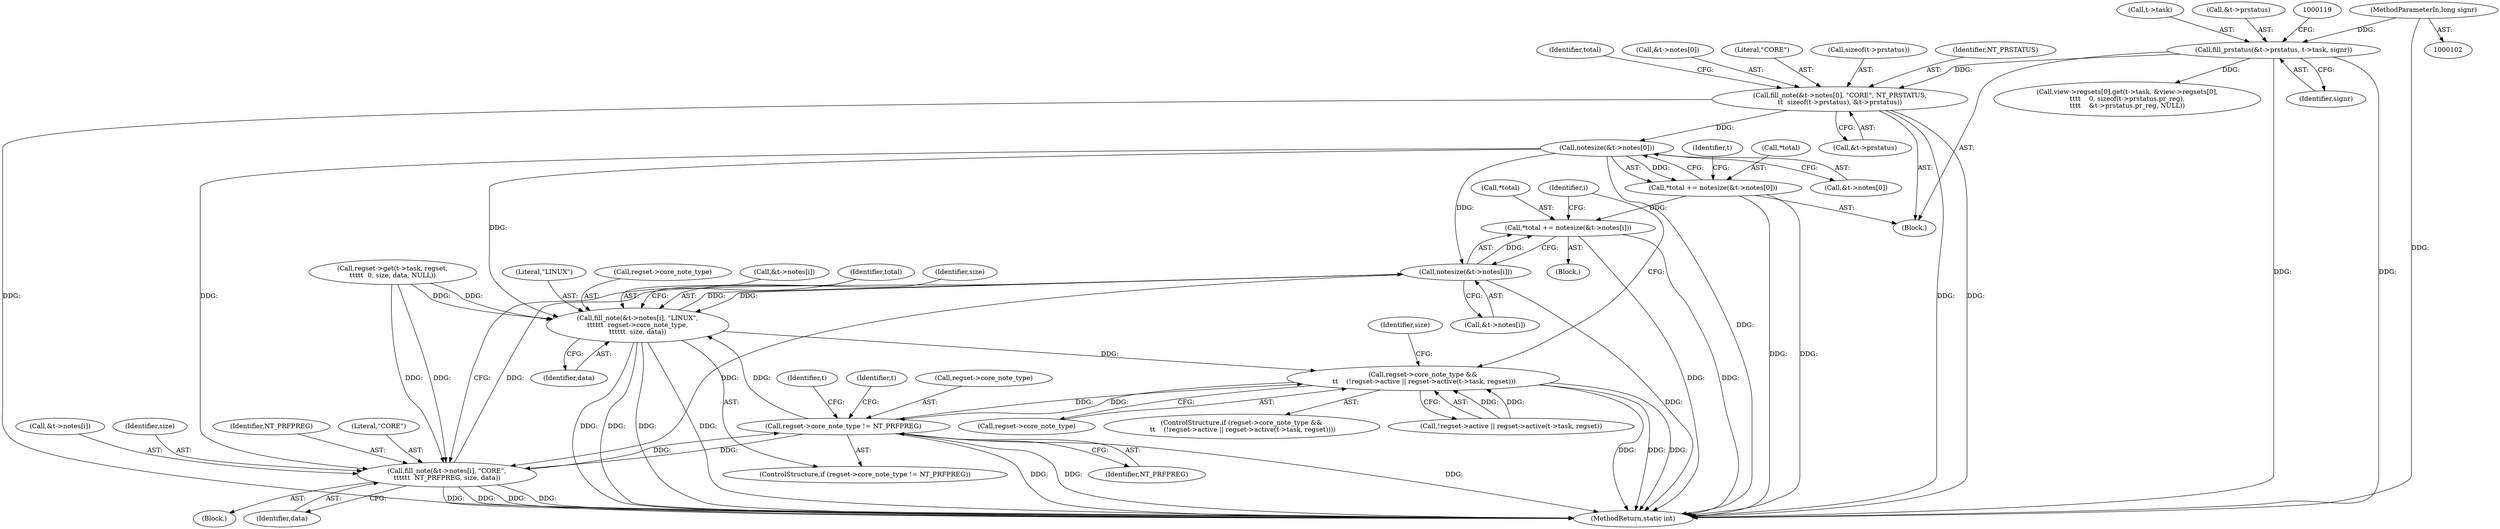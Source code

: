 digraph "1_linux_c8e252586f8d5de906385d8cf6385fee289a825e@pointer" {
"1000144" [label="(Call,fill_note(&t->notes[0], \"CORE\", NT_PRSTATUS,\n\t\t  sizeof(t->prstatus), &t->prstatus))"];
"1000109" [label="(Call,fill_prstatus(&t->prstatus, t->task, signr))"];
"1000105" [label="(MethodParameterIn,long signr)"];
"1000164" [label="(Call,notesize(&t->notes[0]))"];
"1000161" [label="(Call,*total += notesize(&t->notes[0]))"];
"1000303" [label="(Call,*total += notesize(&t->notes[i]))"];
"1000270" [label="(Call,fill_note(&t->notes[i], \"LINUX\",\n\t\t\t\t\t\t  regset->core_note_type,\n\t\t\t\t\t\t  size, data))"];
"1000208" [label="(Call,regset->core_note_type &&\n \t\t    (!regset->active || regset->active(t->task, regset)))"];
"1000265" [label="(Call,regset->core_note_type != NT_PRFPREG)"];
"1000292" [label="(Call,fill_note(&t->notes[i], \"CORE\",\n\t\t\t\t\t\t  NT_PRFPREG, size, data))"];
"1000306" [label="(Call,notesize(&t->notes[i]))"];
"1000120" [label="(Call,view->regsets[0].get(t->task, &view->regsets[0],\n\t\t\t\t    0, sizeof(t->prstatus.pr_reg),\n\t\t\t\t    &t->prstatus.pr_reg, NULL))"];
"1000109" [label="(Call,fill_prstatus(&t->prstatus, t->task, signr))"];
"1000288" [label="(Identifier,t)"];
"1000265" [label="(Call,regset->core_note_type != NT_PRFPREG)"];
"1000307" [label="(Call,&t->notes[i])"];
"1000305" [label="(Identifier,total)"];
"1000151" [label="(Literal,\"CORE\")"];
"1000162" [label="(Call,*total)"];
"1000153" [label="(Call,sizeof(t->prstatus))"];
"1000303" [label="(Call,*total += notesize(&t->notes[i]))"];
"1000248" [label="(Call,regset->get(t->task, regset,\n\t\t\t\t\t  0, size, data, NULL))"];
"1000277" [label="(Literal,\"LINUX\")"];
"1000306" [label="(Call,notesize(&t->notes[i]))"];
"1000165" [label="(Call,&t->notes[0])"];
"1000164" [label="(Call,notesize(&t->notes[0]))"];
"1000208" [label="(Call,regset->core_note_type &&\n \t\t    (!regset->active || regset->active(t->task, regset)))"];
"1000152" [label="(Identifier,NT_PRSTATUS)"];
"1000302" [label="(Identifier,data)"];
"1000269" [label="(Identifier,NT_PRFPREG)"];
"1000300" [label="(Identifier,NT_PRFPREG)"];
"1000304" [label="(Call,*total)"];
"1000157" [label="(Call,&t->prstatus)"];
"1000282" [label="(Identifier,data)"];
"1000212" [label="(Call,!regset->active || regset->active(t->task, regset))"];
"1000292" [label="(Call,fill_note(&t->notes[i], \"CORE\",\n\t\t\t\t\t\t  NT_PRFPREG, size, data))"];
"1000105" [label="(MethodParameterIn,long signr)"];
"1000266" [label="(Call,regset->core_note_type)"];
"1000270" [label="(Call,fill_note(&t->notes[i], \"LINUX\",\n\t\t\t\t\t\t  regset->core_note_type,\n\t\t\t\t\t\t  size, data))"];
"1000114" [label="(Call,t->task)"];
"1000163" [label="(Identifier,total)"];
"1000161" [label="(Call,*total += notesize(&t->notes[0]))"];
"1000107" [label="(Block,)"];
"1000264" [label="(ControlStructure,if (regset->core_note_type != NT_PRFPREG))"];
"1000284" [label="(Block,)"];
"1000191" [label="(Identifier,i)"];
"1000293" [label="(Call,&t->notes[i])"];
"1000278" [label="(Call,regset->core_note_type)"];
"1000173" [label="(Identifier,t)"];
"1000263" [label="(Block,)"];
"1000301" [label="(Identifier,size)"];
"1000299" [label="(Literal,\"CORE\")"];
"1000271" [label="(Call,&t->notes[i])"];
"1000226" [label="(Identifier,size)"];
"1000209" [label="(Call,regset->core_note_type)"];
"1000315" [label="(MethodReturn,static int)"];
"1000145" [label="(Call,&t->notes[0])"];
"1000117" [label="(Identifier,signr)"];
"1000281" [label="(Identifier,size)"];
"1000207" [label="(ControlStructure,if (regset->core_note_type &&\n \t\t    (!regset->active || regset->active(t->task, regset))))"];
"1000274" [label="(Identifier,t)"];
"1000144" [label="(Call,fill_note(&t->notes[0], \"CORE\", NT_PRSTATUS,\n\t\t  sizeof(t->prstatus), &t->prstatus))"];
"1000110" [label="(Call,&t->prstatus)"];
"1000144" -> "1000107"  [label="AST: "];
"1000144" -> "1000157"  [label="CFG: "];
"1000145" -> "1000144"  [label="AST: "];
"1000151" -> "1000144"  [label="AST: "];
"1000152" -> "1000144"  [label="AST: "];
"1000153" -> "1000144"  [label="AST: "];
"1000157" -> "1000144"  [label="AST: "];
"1000163" -> "1000144"  [label="CFG: "];
"1000144" -> "1000315"  [label="DDG: "];
"1000144" -> "1000315"  [label="DDG: "];
"1000144" -> "1000315"  [label="DDG: "];
"1000109" -> "1000144"  [label="DDG: "];
"1000144" -> "1000164"  [label="DDG: "];
"1000109" -> "1000107"  [label="AST: "];
"1000109" -> "1000117"  [label="CFG: "];
"1000110" -> "1000109"  [label="AST: "];
"1000114" -> "1000109"  [label="AST: "];
"1000117" -> "1000109"  [label="AST: "];
"1000119" -> "1000109"  [label="CFG: "];
"1000109" -> "1000315"  [label="DDG: "];
"1000109" -> "1000315"  [label="DDG: "];
"1000105" -> "1000109"  [label="DDG: "];
"1000109" -> "1000120"  [label="DDG: "];
"1000105" -> "1000102"  [label="AST: "];
"1000105" -> "1000315"  [label="DDG: "];
"1000164" -> "1000161"  [label="AST: "];
"1000164" -> "1000165"  [label="CFG: "];
"1000165" -> "1000164"  [label="AST: "];
"1000161" -> "1000164"  [label="CFG: "];
"1000164" -> "1000315"  [label="DDG: "];
"1000164" -> "1000161"  [label="DDG: "];
"1000164" -> "1000270"  [label="DDG: "];
"1000164" -> "1000292"  [label="DDG: "];
"1000164" -> "1000306"  [label="DDG: "];
"1000161" -> "1000107"  [label="AST: "];
"1000162" -> "1000161"  [label="AST: "];
"1000173" -> "1000161"  [label="CFG: "];
"1000161" -> "1000315"  [label="DDG: "];
"1000161" -> "1000315"  [label="DDG: "];
"1000161" -> "1000303"  [label="DDG: "];
"1000303" -> "1000263"  [label="AST: "];
"1000303" -> "1000306"  [label="CFG: "];
"1000304" -> "1000303"  [label="AST: "];
"1000306" -> "1000303"  [label="AST: "];
"1000191" -> "1000303"  [label="CFG: "];
"1000303" -> "1000315"  [label="DDG: "];
"1000303" -> "1000315"  [label="DDG: "];
"1000306" -> "1000303"  [label="DDG: "];
"1000270" -> "1000264"  [label="AST: "];
"1000270" -> "1000282"  [label="CFG: "];
"1000271" -> "1000270"  [label="AST: "];
"1000277" -> "1000270"  [label="AST: "];
"1000278" -> "1000270"  [label="AST: "];
"1000281" -> "1000270"  [label="AST: "];
"1000282" -> "1000270"  [label="AST: "];
"1000305" -> "1000270"  [label="CFG: "];
"1000270" -> "1000315"  [label="DDG: "];
"1000270" -> "1000315"  [label="DDG: "];
"1000270" -> "1000315"  [label="DDG: "];
"1000270" -> "1000315"  [label="DDG: "];
"1000270" -> "1000208"  [label="DDG: "];
"1000306" -> "1000270"  [label="DDG: "];
"1000265" -> "1000270"  [label="DDG: "];
"1000248" -> "1000270"  [label="DDG: "];
"1000248" -> "1000270"  [label="DDG: "];
"1000270" -> "1000306"  [label="DDG: "];
"1000208" -> "1000207"  [label="AST: "];
"1000208" -> "1000209"  [label="CFG: "];
"1000208" -> "1000212"  [label="CFG: "];
"1000209" -> "1000208"  [label="AST: "];
"1000212" -> "1000208"  [label="AST: "];
"1000226" -> "1000208"  [label="CFG: "];
"1000191" -> "1000208"  [label="CFG: "];
"1000208" -> "1000315"  [label="DDG: "];
"1000208" -> "1000315"  [label="DDG: "];
"1000208" -> "1000315"  [label="DDG: "];
"1000265" -> "1000208"  [label="DDG: "];
"1000212" -> "1000208"  [label="DDG: "];
"1000212" -> "1000208"  [label="DDG: "];
"1000208" -> "1000265"  [label="DDG: "];
"1000265" -> "1000264"  [label="AST: "];
"1000265" -> "1000269"  [label="CFG: "];
"1000266" -> "1000265"  [label="AST: "];
"1000269" -> "1000265"  [label="AST: "];
"1000274" -> "1000265"  [label="CFG: "];
"1000288" -> "1000265"  [label="CFG: "];
"1000265" -> "1000315"  [label="DDG: "];
"1000265" -> "1000315"  [label="DDG: "];
"1000265" -> "1000315"  [label="DDG: "];
"1000292" -> "1000265"  [label="DDG: "];
"1000265" -> "1000292"  [label="DDG: "];
"1000292" -> "1000284"  [label="AST: "];
"1000292" -> "1000302"  [label="CFG: "];
"1000293" -> "1000292"  [label="AST: "];
"1000299" -> "1000292"  [label="AST: "];
"1000300" -> "1000292"  [label="AST: "];
"1000301" -> "1000292"  [label="AST: "];
"1000302" -> "1000292"  [label="AST: "];
"1000305" -> "1000292"  [label="CFG: "];
"1000292" -> "1000315"  [label="DDG: "];
"1000292" -> "1000315"  [label="DDG: "];
"1000292" -> "1000315"  [label="DDG: "];
"1000292" -> "1000315"  [label="DDG: "];
"1000306" -> "1000292"  [label="DDG: "];
"1000248" -> "1000292"  [label="DDG: "];
"1000248" -> "1000292"  [label="DDG: "];
"1000292" -> "1000306"  [label="DDG: "];
"1000306" -> "1000307"  [label="CFG: "];
"1000307" -> "1000306"  [label="AST: "];
"1000306" -> "1000315"  [label="DDG: "];
}
